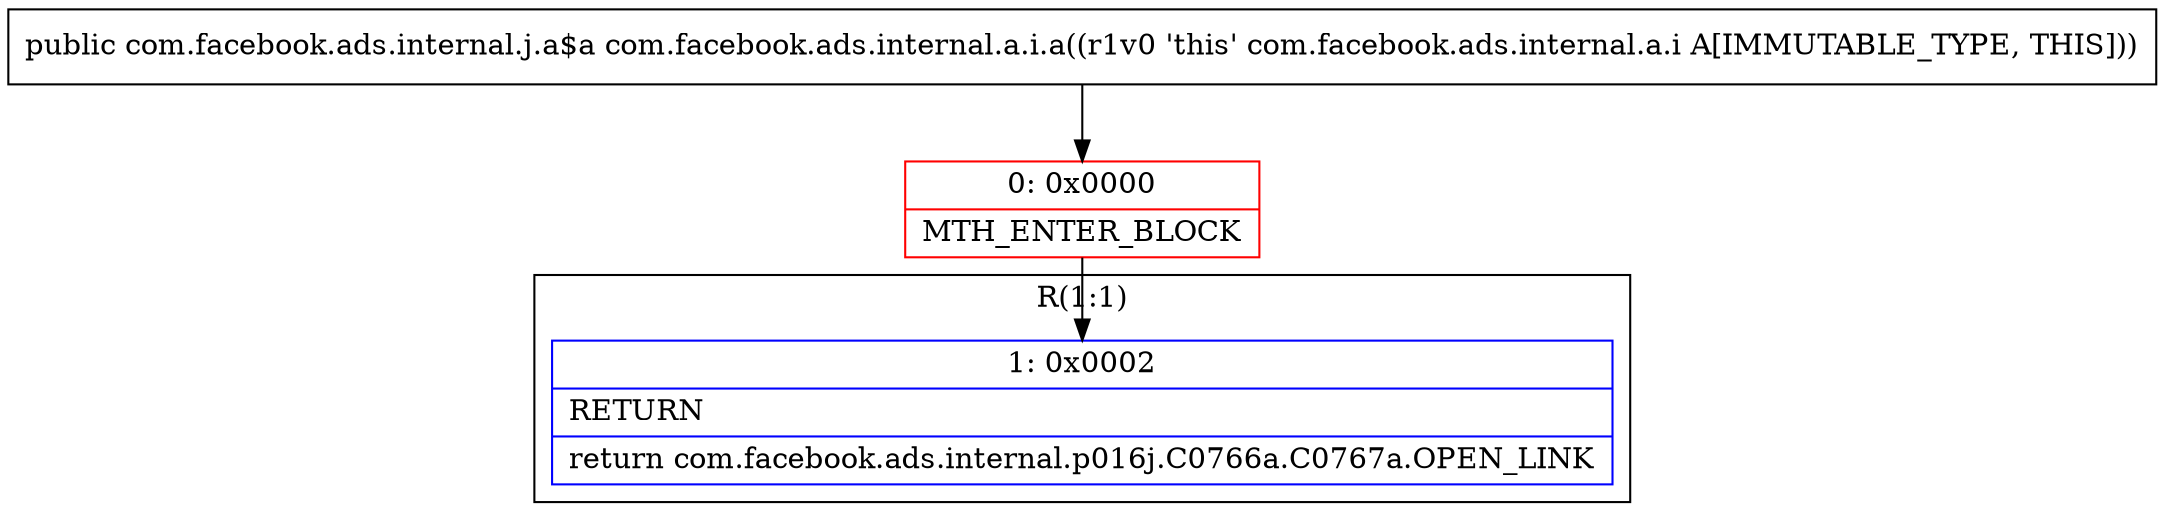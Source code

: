 digraph "CFG forcom.facebook.ads.internal.a.i.a()Lcom\/facebook\/ads\/internal\/j\/a$a;" {
subgraph cluster_Region_1491491883 {
label = "R(1:1)";
node [shape=record,color=blue];
Node_1 [shape=record,label="{1\:\ 0x0002|RETURN\l|return com.facebook.ads.internal.p016j.C0766a.C0767a.OPEN_LINK\l}"];
}
Node_0 [shape=record,color=red,label="{0\:\ 0x0000|MTH_ENTER_BLOCK\l}"];
MethodNode[shape=record,label="{public com.facebook.ads.internal.j.a$a com.facebook.ads.internal.a.i.a((r1v0 'this' com.facebook.ads.internal.a.i A[IMMUTABLE_TYPE, THIS])) }"];
MethodNode -> Node_0;
Node_0 -> Node_1;
}

